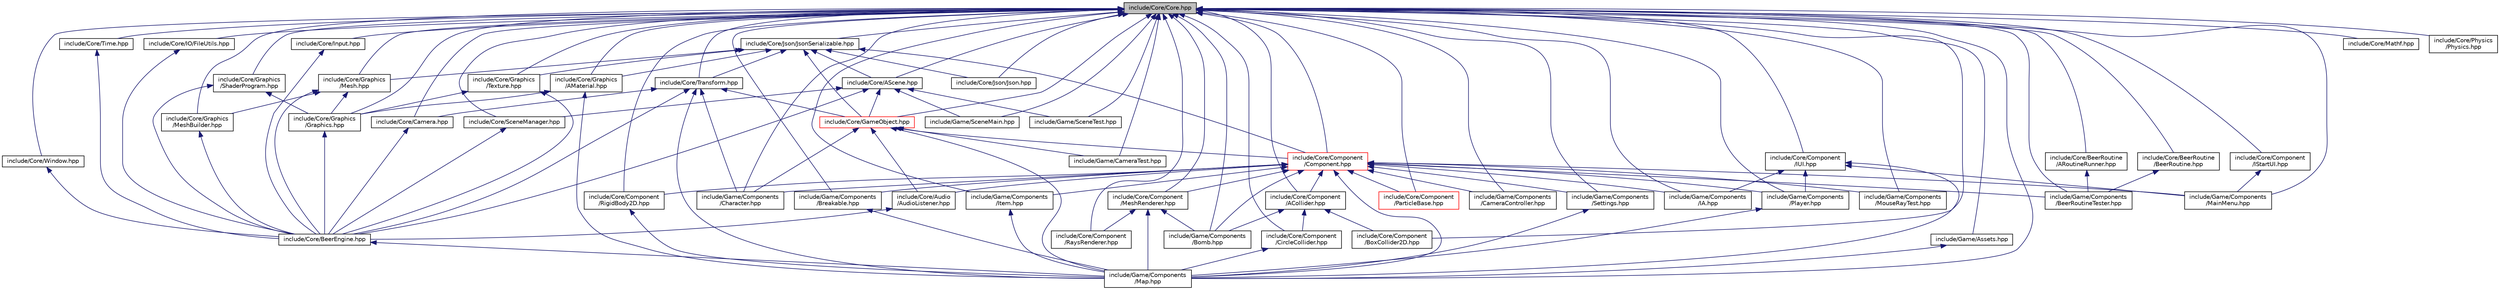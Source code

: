 digraph "include/Core/Core.hpp"
{
  edge [fontname="Helvetica",fontsize="10",labelfontname="Helvetica",labelfontsize="10"];
  node [fontname="Helvetica",fontsize="10",shape=record];
  Node29 [label="include/Core/Core.hpp",height=0.2,width=0.4,color="black", fillcolor="grey75", style="filled", fontcolor="black"];
  Node29 -> Node30 [dir="back",color="midnightblue",fontsize="10",style="solid"];
  Node30 [label="include/Core/AScene.hpp",height=0.2,width=0.4,color="black", fillcolor="white", style="filled",URL="$_a_scene_8hpp.html"];
  Node30 -> Node31 [dir="back",color="midnightblue",fontsize="10",style="solid"];
  Node31 [label="include/Core/BeerEngine.hpp",height=0.2,width=0.4,color="black", fillcolor="white", style="filled",URL="$_beer_engine_8hpp.html"];
  Node31 -> Node32 [dir="back",color="midnightblue",fontsize="10",style="solid"];
  Node32 [label="include/Game/Components\l/Map.hpp",height=0.2,width=0.4,color="black", fillcolor="white", style="filled",URL="$_map_8hpp.html"];
  Node30 -> Node33 [dir="back",color="midnightblue",fontsize="10",style="solid"];
  Node33 [label="include/Core/SceneManager.hpp",height=0.2,width=0.4,color="black", fillcolor="white", style="filled",URL="$_scene_manager_8hpp.html",tooltip="Gestionaire des Scene du projet. "];
  Node33 -> Node31 [dir="back",color="midnightblue",fontsize="10",style="solid"];
  Node30 -> Node34 [dir="back",color="midnightblue",fontsize="10",style="solid"];
  Node34 [label="include/Core/GameObject.hpp",height=0.2,width=0.4,color="red", fillcolor="white", style="filled",URL="$_game_object_8hpp.html"];
  Node34 -> Node35 [dir="back",color="midnightblue",fontsize="10",style="solid"];
  Node35 [label="include/Core/Audio\l/AudioListener.hpp",height=0.2,width=0.4,color="black", fillcolor="white", style="filled",URL="$_audio_listener_8hpp.html"];
  Node35 -> Node31 [dir="back",color="midnightblue",fontsize="10",style="solid"];
  Node34 -> Node38 [dir="back",color="midnightblue",fontsize="10",style="solid"];
  Node38 [label="include/Core/Component\l/Component.hpp",height=0.2,width=0.4,color="red", fillcolor="white", style="filled",URL="$_component_8hpp.html"];
  Node38 -> Node35 [dir="back",color="midnightblue",fontsize="10",style="solid"];
  Node38 -> Node39 [dir="back",color="midnightblue",fontsize="10",style="solid"];
  Node39 [label="include/Core/Component\l/ACollider.hpp",height=0.2,width=0.4,color="black", fillcolor="white", style="filled",URL="$_a_collider_8hpp.html"];
  Node39 -> Node40 [dir="back",color="midnightblue",fontsize="10",style="solid"];
  Node40 [label="include/Core/Component\l/BoxCollider2D.hpp",height=0.2,width=0.4,color="black", fillcolor="white", style="filled",URL="$_box_collider2_d_8hpp.html"];
  Node39 -> Node41 [dir="back",color="midnightblue",fontsize="10",style="solid"];
  Node41 [label="include/Core/Component\l/CircleCollider.hpp",height=0.2,width=0.4,color="black", fillcolor="white", style="filled",URL="$_circle_collider_8hpp.html"];
  Node41 -> Node32 [dir="back",color="midnightblue",fontsize="10",style="solid"];
  Node39 -> Node42 [dir="back",color="midnightblue",fontsize="10",style="solid"];
  Node42 [label="include/Game/Components\l/Bomb.hpp",height=0.2,width=0.4,color="black", fillcolor="white", style="filled",URL="$_bomb_8hpp.html"];
  Node38 -> Node43 [dir="back",color="midnightblue",fontsize="10",style="solid"];
  Node43 [label="include/Core/Component\l/MeshRenderer.hpp",height=0.2,width=0.4,color="black", fillcolor="white", style="filled",URL="$_mesh_renderer_8hpp.html"];
  Node43 -> Node44 [dir="back",color="midnightblue",fontsize="10",style="solid"];
  Node44 [label="include/Core/Component\l/RaysRenderer.hpp",height=0.2,width=0.4,color="black", fillcolor="white", style="filled",URL="$_rays_renderer_8hpp.html"];
  Node43 -> Node42 [dir="back",color="midnightblue",fontsize="10",style="solid"];
  Node43 -> Node32 [dir="back",color="midnightblue",fontsize="10",style="solid"];
  Node38 -> Node45 [dir="back",color="midnightblue",fontsize="10",style="solid"];
  Node45 [label="include/Core/Component\l/ParticleBase.hpp",height=0.2,width=0.4,color="red", fillcolor="white", style="filled",URL="$_particle_base_8hpp.html"];
  Node38 -> Node47 [dir="back",color="midnightblue",fontsize="10",style="solid"];
  Node47 [label="include/Core/Component\l/RigidBody2D.hpp",height=0.2,width=0.4,color="black", fillcolor="white", style="filled",URL="$_rigid_body2_d_8hpp.html"];
  Node47 -> Node32 [dir="back",color="midnightblue",fontsize="10",style="solid"];
  Node38 -> Node48 [dir="back",color="midnightblue",fontsize="10",style="solid"];
  Node48 [label="include/Game/Components\l/BeerRoutineTester.hpp",height=0.2,width=0.4,color="black", fillcolor="white", style="filled",URL="$_beer_routine_tester_8hpp.html"];
  Node38 -> Node42 [dir="back",color="midnightblue",fontsize="10",style="solid"];
  Node38 -> Node49 [dir="back",color="midnightblue",fontsize="10",style="solid"];
  Node49 [label="include/Game/Components\l/Breakable.hpp",height=0.2,width=0.4,color="black", fillcolor="white", style="filled",URL="$_breakable_8hpp.html"];
  Node49 -> Node32 [dir="back",color="midnightblue",fontsize="10",style="solid"];
  Node38 -> Node50 [dir="back",color="midnightblue",fontsize="10",style="solid"];
  Node50 [label="include/Game/Components\l/CameraController.hpp",height=0.2,width=0.4,color="black", fillcolor="white", style="filled",URL="$_camera_controller_8hpp.html"];
  Node38 -> Node51 [dir="back",color="midnightblue",fontsize="10",style="solid"];
  Node51 [label="include/Game/Components\l/Character.hpp",height=0.2,width=0.4,color="black", fillcolor="white", style="filled",URL="$_character_8hpp.html"];
  Node38 -> Node52 [dir="back",color="midnightblue",fontsize="10",style="solid"];
  Node52 [label="include/Game/Components\l/IA.hpp",height=0.2,width=0.4,color="black", fillcolor="white", style="filled",URL="$_i_a_8hpp.html"];
  Node38 -> Node53 [dir="back",color="midnightblue",fontsize="10",style="solid"];
  Node53 [label="include/Game/Components\l/Item.hpp",height=0.2,width=0.4,color="black", fillcolor="white", style="filled",URL="$_item_8hpp.html"];
  Node53 -> Node32 [dir="back",color="midnightblue",fontsize="10",style="solid"];
  Node38 -> Node54 [dir="back",color="midnightblue",fontsize="10",style="solid"];
  Node54 [label="include/Game/Components\l/MainMenu.hpp",height=0.2,width=0.4,color="black", fillcolor="white", style="filled",URL="$_main_menu_8hpp.html"];
  Node38 -> Node32 [dir="back",color="midnightblue",fontsize="10",style="solid"];
  Node38 -> Node55 [dir="back",color="midnightblue",fontsize="10",style="solid"];
  Node55 [label="include/Game/Components\l/MouseRayTest.hpp",height=0.2,width=0.4,color="black", fillcolor="white", style="filled",URL="$_mouse_ray_test_8hpp.html"];
  Node38 -> Node37 [dir="back",color="midnightblue",fontsize="10",style="solid"];
  Node37 [label="include/Game/Components\l/Player.hpp",height=0.2,width=0.4,color="black", fillcolor="white", style="filled",URL="$_player_8hpp.html"];
  Node37 -> Node32 [dir="back",color="midnightblue",fontsize="10",style="solid"];
  Node38 -> Node56 [dir="back",color="midnightblue",fontsize="10",style="solid"];
  Node56 [label="include/Game/Components\l/Settings.hpp",height=0.2,width=0.4,color="black", fillcolor="white", style="filled",URL="$_settings_8hpp.html"];
  Node56 -> Node32 [dir="back",color="midnightblue",fontsize="10",style="solid"];
  Node34 -> Node57 [dir="back",color="midnightblue",fontsize="10",style="solid"];
  Node57 [label="include/Game/CameraTest.hpp",height=0.2,width=0.4,color="black", fillcolor="white", style="filled",URL="$_camera_test_8hpp.html"];
  Node34 -> Node51 [dir="back",color="midnightblue",fontsize="10",style="solid"];
  Node34 -> Node32 [dir="back",color="midnightblue",fontsize="10",style="solid"];
  Node30 -> Node58 [dir="back",color="midnightblue",fontsize="10",style="solid"];
  Node58 [label="include/Game/SceneMain.hpp",height=0.2,width=0.4,color="black", fillcolor="white", style="filled",URL="$_scene_main_8hpp.html"];
  Node30 -> Node59 [dir="back",color="midnightblue",fontsize="10",style="solid"];
  Node59 [label="include/Game/SceneTest.hpp",height=0.2,width=0.4,color="black", fillcolor="white", style="filled",URL="$_scene_test_8hpp.html"];
  Node29 -> Node60 [dir="back",color="midnightblue",fontsize="10",style="solid"];
  Node60 [label="include/Core/Window.hpp",height=0.2,width=0.4,color="black", fillcolor="white", style="filled",URL="$_window_8hpp.html",tooltip="Fenetre unique ou la partie graphique du moteur se deroule. "];
  Node60 -> Node31 [dir="back",color="midnightblue",fontsize="10",style="solid"];
  Node29 -> Node61 [dir="back",color="midnightblue",fontsize="10",style="solid"];
  Node61 [label="include/Core/Time.hpp",height=0.2,width=0.4,color="black", fillcolor="white", style="filled",URL="$_time_8hpp.html",tooltip="gestion du temps "];
  Node61 -> Node31 [dir="back",color="midnightblue",fontsize="10",style="solid"];
  Node29 -> Node33 [dir="back",color="midnightblue",fontsize="10",style="solid"];
  Node29 -> Node62 [dir="back",color="midnightblue",fontsize="10",style="solid"];
  Node62 [label="include/Core/Graphics\l/Mesh.hpp",height=0.2,width=0.4,color="black", fillcolor="white", style="filled",URL="$_mesh_8hpp.html"];
  Node62 -> Node31 [dir="back",color="midnightblue",fontsize="10",style="solid"];
  Node62 -> Node63 [dir="back",color="midnightblue",fontsize="10",style="solid"];
  Node63 [label="include/Core/Graphics\l/MeshBuilder.hpp",height=0.2,width=0.4,color="black", fillcolor="white", style="filled",URL="$_mesh_builder_8hpp.html"];
  Node63 -> Node31 [dir="back",color="midnightblue",fontsize="10",style="solid"];
  Node62 -> Node64 [dir="back",color="midnightblue",fontsize="10",style="solid"];
  Node64 [label="include/Core/Graphics\l/Graphics.hpp",height=0.2,width=0.4,color="black", fillcolor="white", style="filled",URL="$_graphics_8hpp.html"];
  Node64 -> Node31 [dir="back",color="midnightblue",fontsize="10",style="solid"];
  Node29 -> Node63 [dir="back",color="midnightblue",fontsize="10",style="solid"];
  Node29 -> Node65 [dir="back",color="midnightblue",fontsize="10",style="solid"];
  Node65 [label="include/Core/Graphics\l/ShaderProgram.hpp",height=0.2,width=0.4,color="black", fillcolor="white", style="filled",URL="$_shader_program_8hpp.html"];
  Node65 -> Node31 [dir="back",color="midnightblue",fontsize="10",style="solid"];
  Node65 -> Node64 [dir="back",color="midnightblue",fontsize="10",style="solid"];
  Node29 -> Node64 [dir="back",color="midnightblue",fontsize="10",style="solid"];
  Node29 -> Node66 [dir="back",color="midnightblue",fontsize="10",style="solid"];
  Node66 [label="include/Core/Graphics\l/Texture.hpp",height=0.2,width=0.4,color="black", fillcolor="white", style="filled",URL="$_texture_8hpp.html"];
  Node66 -> Node64 [dir="back",color="midnightblue",fontsize="10",style="solid"];
  Node66 -> Node31 [dir="back",color="midnightblue",fontsize="10",style="solid"];
  Node29 -> Node67 [dir="back",color="midnightblue",fontsize="10",style="solid"];
  Node67 [label="include/Core/Graphics\l/AMaterial.hpp",height=0.2,width=0.4,color="black", fillcolor="white", style="filled",URL="$_a_material_8hpp.html"];
  Node67 -> Node64 [dir="back",color="midnightblue",fontsize="10",style="solid"];
  Node67 -> Node32 [dir="back",color="midnightblue",fontsize="10",style="solid"];
  Node29 -> Node68 [dir="back",color="midnightblue",fontsize="10",style="solid"];
  Node68 [label="include/Core/IO/FileUtils.hpp",height=0.2,width=0.4,color="black", fillcolor="white", style="filled",URL="$_file_utils_8hpp.html"];
  Node68 -> Node31 [dir="back",color="midnightblue",fontsize="10",style="solid"];
  Node29 -> Node69 [dir="back",color="midnightblue",fontsize="10",style="solid"];
  Node69 [label="include/Core/Transform.hpp",height=0.2,width=0.4,color="black", fillcolor="white", style="filled",URL="$_transform_8hpp.html",tooltip="Component de transformation d&#39;un object. "];
  Node69 -> Node31 [dir="back",color="midnightblue",fontsize="10",style="solid"];
  Node69 -> Node70 [dir="back",color="midnightblue",fontsize="10",style="solid"];
  Node70 [label="include/Core/Camera.hpp",height=0.2,width=0.4,color="black", fillcolor="white", style="filled",URL="$_camera_8hpp.html"];
  Node70 -> Node31 [dir="back",color="midnightblue",fontsize="10",style="solid"];
  Node69 -> Node34 [dir="back",color="midnightblue",fontsize="10",style="solid"];
  Node69 -> Node51 [dir="back",color="midnightblue",fontsize="10",style="solid"];
  Node69 -> Node32 [dir="back",color="midnightblue",fontsize="10",style="solid"];
  Node29 -> Node71 [dir="back",color="midnightblue",fontsize="10",style="solid"];
  Node71 [label="include/Core/Input.hpp",height=0.2,width=0.4,color="black", fillcolor="white", style="filled",URL="$_input_8hpp.html"];
  Node71 -> Node31 [dir="back",color="midnightblue",fontsize="10",style="solid"];
  Node29 -> Node70 [dir="back",color="midnightblue",fontsize="10",style="solid"];
  Node29 -> Node72 [dir="back",color="midnightblue",fontsize="10",style="solid"];
  Node72 [label="include/Core/BeerRoutine\l/ARoutineRunner.hpp",height=0.2,width=0.4,color="black", fillcolor="white", style="filled",URL="$_a_routine_runner_8hpp.html"];
  Node72 -> Node48 [dir="back",color="midnightblue",fontsize="10",style="solid"];
  Node29 -> Node73 [dir="back",color="midnightblue",fontsize="10",style="solid"];
  Node73 [label="include/Core/BeerRoutine\l/BeerRoutine.hpp",height=0.2,width=0.4,color="black", fillcolor="white", style="filled",URL="$_beer_routine_8hpp.html"];
  Node73 -> Node48 [dir="back",color="midnightblue",fontsize="10",style="solid"];
  Node29 -> Node39 [dir="back",color="midnightblue",fontsize="10",style="solid"];
  Node29 -> Node40 [dir="back",color="midnightblue",fontsize="10",style="solid"];
  Node29 -> Node41 [dir="back",color="midnightblue",fontsize="10",style="solid"];
  Node29 -> Node38 [dir="back",color="midnightblue",fontsize="10",style="solid"];
  Node29 -> Node74 [dir="back",color="midnightblue",fontsize="10",style="solid"];
  Node74 [label="include/Core/Component\l/IStartUI.hpp",height=0.2,width=0.4,color="black", fillcolor="white", style="filled",URL="$_i_start_u_i_8hpp.html"];
  Node74 -> Node54 [dir="back",color="midnightblue",fontsize="10",style="solid"];
  Node29 -> Node75 [dir="back",color="midnightblue",fontsize="10",style="solid"];
  Node75 [label="include/Core/Component\l/IUI.hpp",height=0.2,width=0.4,color="black", fillcolor="white", style="filled",URL="$_i_u_i_8hpp.html"];
  Node75 -> Node52 [dir="back",color="midnightblue",fontsize="10",style="solid"];
  Node75 -> Node54 [dir="back",color="midnightblue",fontsize="10",style="solid"];
  Node75 -> Node32 [dir="back",color="midnightblue",fontsize="10",style="solid"];
  Node75 -> Node37 [dir="back",color="midnightblue",fontsize="10",style="solid"];
  Node29 -> Node43 [dir="back",color="midnightblue",fontsize="10",style="solid"];
  Node29 -> Node45 [dir="back",color="midnightblue",fontsize="10",style="solid"];
  Node29 -> Node44 [dir="back",color="midnightblue",fontsize="10",style="solid"];
  Node29 -> Node47 [dir="back",color="midnightblue",fontsize="10",style="solid"];
  Node29 -> Node34 [dir="back",color="midnightblue",fontsize="10",style="solid"];
  Node29 -> Node76 [dir="back",color="midnightblue",fontsize="10",style="solid"];
  Node76 [label="include/Core/Json/Json.hpp",height=0.2,width=0.4,color="black", fillcolor="white", style="filled",URL="$_json_8hpp.html"];
  Node29 -> Node77 [dir="back",color="midnightblue",fontsize="10",style="solid"];
  Node77 [label="include/Core/Json/JsonSerializable.hpp",height=0.2,width=0.4,color="black", fillcolor="white", style="filled",URL="$_json_serializable_8hpp.html"];
  Node77 -> Node30 [dir="back",color="midnightblue",fontsize="10",style="solid"];
  Node77 -> Node62 [dir="back",color="midnightblue",fontsize="10",style="solid"];
  Node77 -> Node66 [dir="back",color="midnightblue",fontsize="10",style="solid"];
  Node77 -> Node67 [dir="back",color="midnightblue",fontsize="10",style="solid"];
  Node77 -> Node69 [dir="back",color="midnightblue",fontsize="10",style="solid"];
  Node77 -> Node38 [dir="back",color="midnightblue",fontsize="10",style="solid"];
  Node77 -> Node34 [dir="back",color="midnightblue",fontsize="10",style="solid"];
  Node77 -> Node76 [dir="back",color="midnightblue",fontsize="10",style="solid"];
  Node29 -> Node78 [dir="back",color="midnightblue",fontsize="10",style="solid"];
  Node78 [label="include/Core/Mathf.hpp",height=0.2,width=0.4,color="black", fillcolor="white", style="filled",URL="$_mathf_8hpp.html",tooltip="fonction mathematique supplementaire "];
  Node29 -> Node79 [dir="back",color="midnightblue",fontsize="10",style="solid"];
  Node79 [label="include/Core/Physics\l/Physics.hpp",height=0.2,width=0.4,color="black", fillcolor="white", style="filled",URL="$_physics_8hpp.html"];
  Node29 -> Node80 [dir="back",color="midnightblue",fontsize="10",style="solid"];
  Node80 [label="include/Game/Assets.hpp",height=0.2,width=0.4,color="black", fillcolor="white", style="filled",URL="$_assets_8hpp.html"];
  Node80 -> Node32 [dir="back",color="midnightblue",fontsize="10",style="solid"];
  Node29 -> Node57 [dir="back",color="midnightblue",fontsize="10",style="solid"];
  Node29 -> Node48 [dir="back",color="midnightblue",fontsize="10",style="solid"];
  Node29 -> Node42 [dir="back",color="midnightblue",fontsize="10",style="solid"];
  Node29 -> Node49 [dir="back",color="midnightblue",fontsize="10",style="solid"];
  Node29 -> Node50 [dir="back",color="midnightblue",fontsize="10",style="solid"];
  Node29 -> Node51 [dir="back",color="midnightblue",fontsize="10",style="solid"];
  Node29 -> Node52 [dir="back",color="midnightblue",fontsize="10",style="solid"];
  Node29 -> Node53 [dir="back",color="midnightblue",fontsize="10",style="solid"];
  Node29 -> Node54 [dir="back",color="midnightblue",fontsize="10",style="solid"];
  Node29 -> Node32 [dir="back",color="midnightblue",fontsize="10",style="solid"];
  Node29 -> Node55 [dir="back",color="midnightblue",fontsize="10",style="solid"];
  Node29 -> Node37 [dir="back",color="midnightblue",fontsize="10",style="solid"];
  Node29 -> Node56 [dir="back",color="midnightblue",fontsize="10",style="solid"];
  Node29 -> Node58 [dir="back",color="midnightblue",fontsize="10",style="solid"];
  Node29 -> Node59 [dir="back",color="midnightblue",fontsize="10",style="solid"];
}
